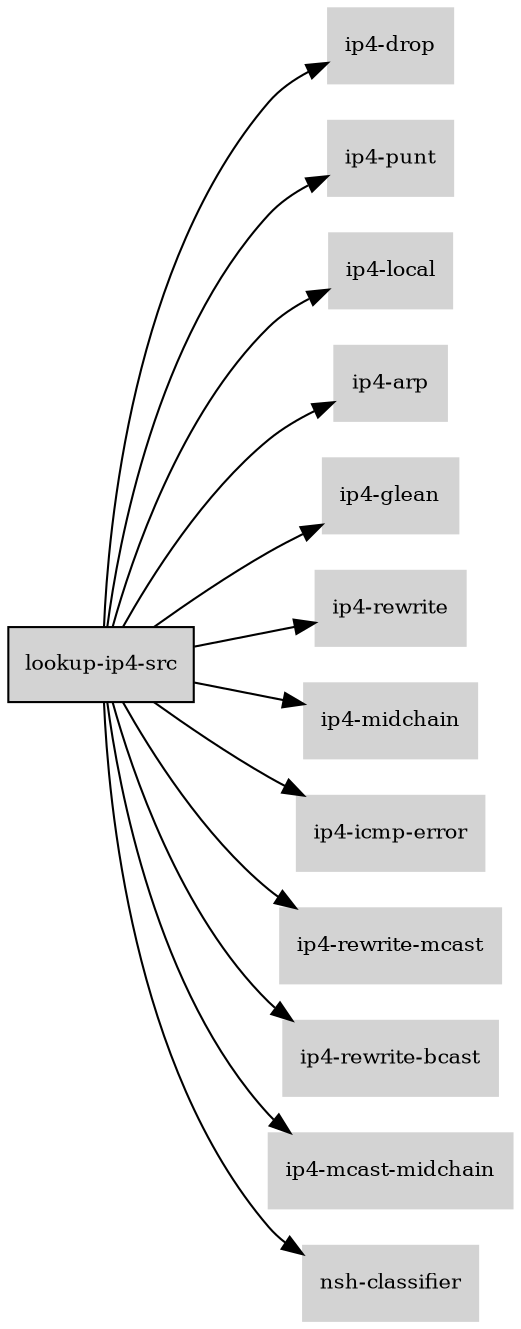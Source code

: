 digraph "lookup_ip4_src_subgraph" {
  rankdir=LR;
  node [shape=box, style=filled, fontsize=10, color=lightgray, fontcolor=black, fillcolor=lightgray];
  "lookup-ip4-src" [color=black, fontcolor=black, fillcolor=lightgray];
  edge [fontsize=8];
  "lookup-ip4-src" -> "ip4-drop";
  "lookup-ip4-src" -> "ip4-punt";
  "lookup-ip4-src" -> "ip4-local";
  "lookup-ip4-src" -> "ip4-arp";
  "lookup-ip4-src" -> "ip4-glean";
  "lookup-ip4-src" -> "ip4-rewrite";
  "lookup-ip4-src" -> "ip4-midchain";
  "lookup-ip4-src" -> "ip4-icmp-error";
  "lookup-ip4-src" -> "ip4-rewrite-mcast";
  "lookup-ip4-src" -> "ip4-rewrite-bcast";
  "lookup-ip4-src" -> "ip4-mcast-midchain";
  "lookup-ip4-src" -> "nsh-classifier";
}
